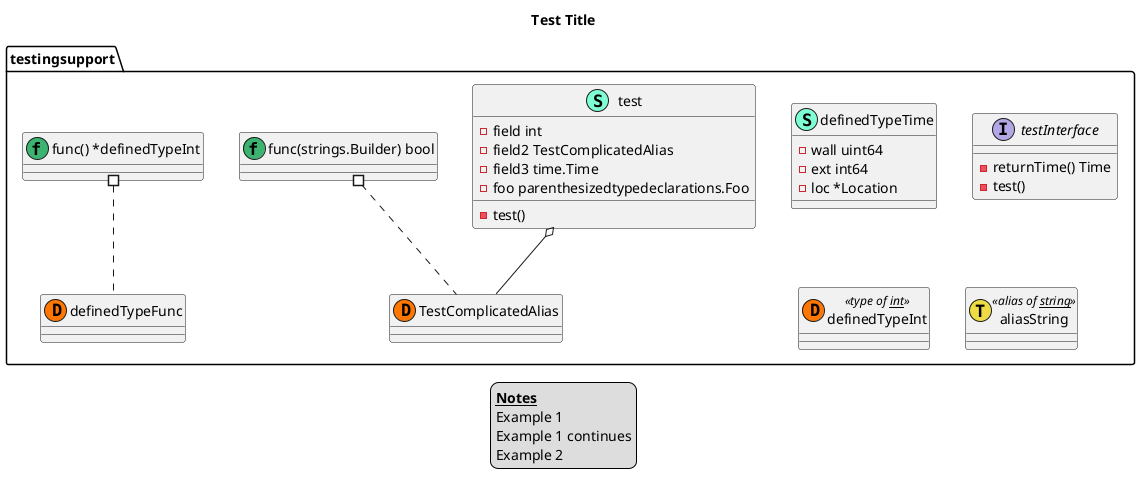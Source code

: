 @startuml
title Test Title
legend
<b><u>Notes</u></b>
Example 1
Example 1 continues
Example 2
end legend
namespace testingsupport {
    class "definedTypeTime"  << (S,  7fffd4ff)  >> {
        - wall uint64
        - ext int64
        - loc *Location
    }
    class "test"  << (S,  7fffd4ff)  >> {
        - field int
        - field2 TestComplicatedAlias
        - field3 time.Time
        - foo parenthesizedtypedeclarations.Foo
        - test() 
    }
    interface testInterface {
        - returnTime() Time
        - test() 
    }
    class "TestComplicatedAlias"  << (D,  ff7700ff)  >> {
    }
    class "definedTypeFunc"  << (D,  ff7700ff)  >> {
    }
    class "definedTypeInt"  << (D,  ff7700ff) type of __int__ >> {
    }
}
"testingsupport.test" o-- "testingsupport.TestComplicatedAlias"
namespace testingsupport {
    class "func(strings.Builder) bool" as funcstringsBuilderbool << (f,  3cb371ff)  >> {
    }
}
"testingsupport.funcstringsBuilderbool" #.. "testingsupport.TestComplicatedAlias"
namespace testingsupport {
    class "func() *definedTypeInt" as func*definedTypeInt << (f,  3cb371ff)  >> {
    }
}
"testingsupport.func*definedTypeInt" #.. "testingsupport.definedTypeFunc"
namespace testingsupport {
    class "aliasString"  << (T,  eddc44ff) alias of __string__ >> {
    }
}
@enduml
